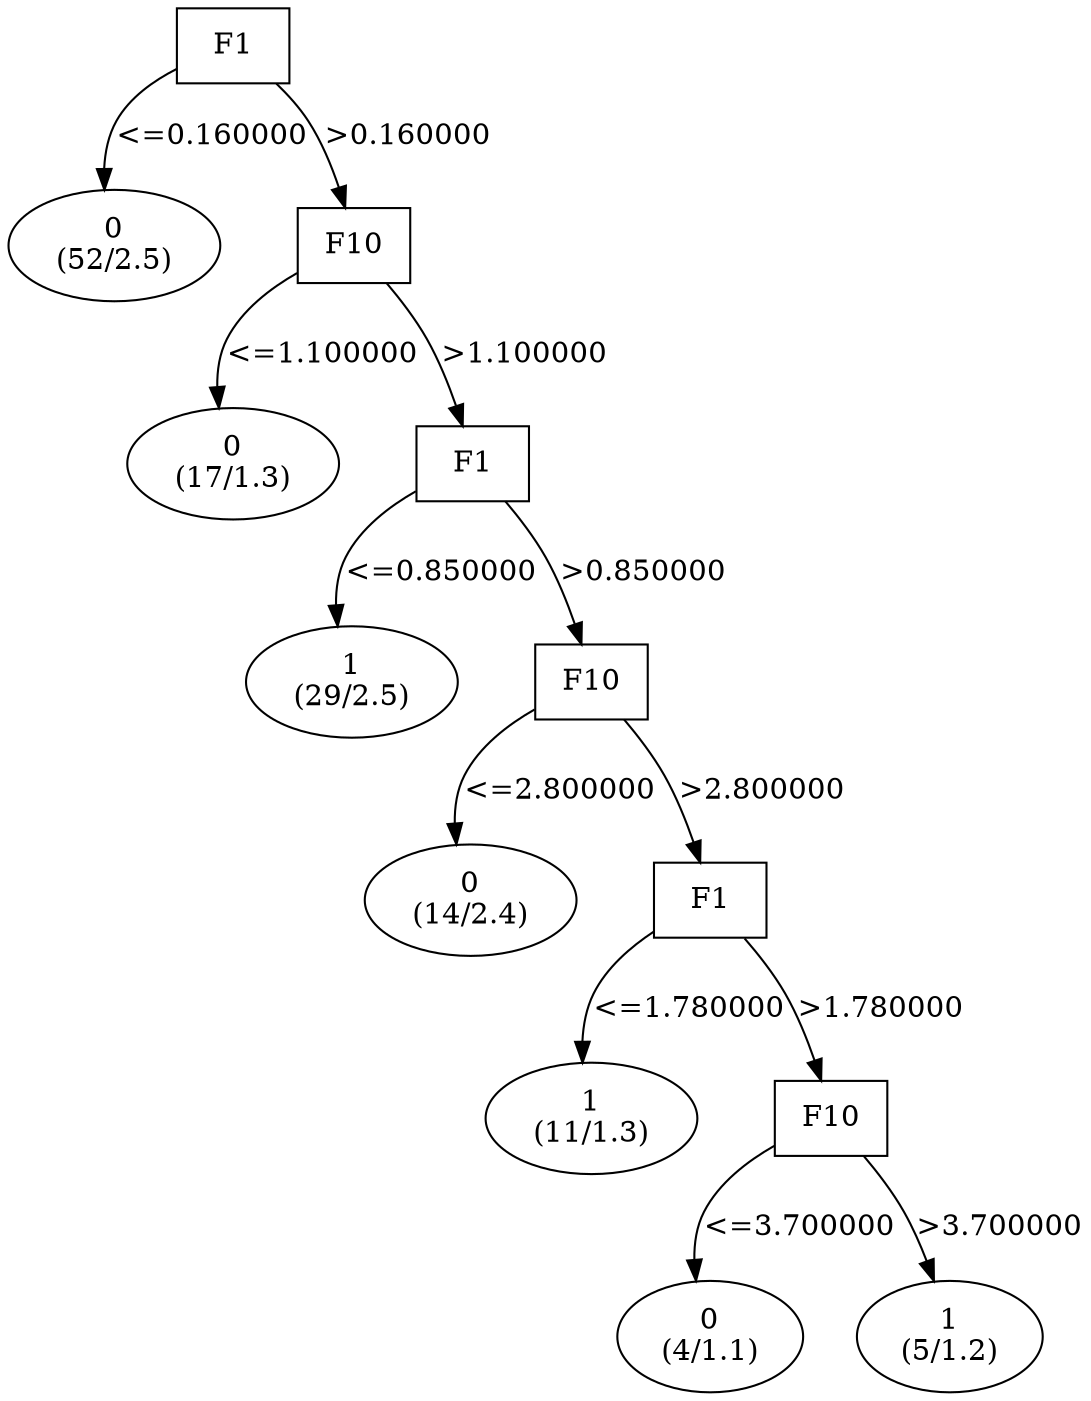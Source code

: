 digraph YaDT {
n0 [ shape=box, label="F1\n"]
n0 -> n1 [label="<=0.160000"]
n1 [ shape=ellipse, label="0\n(52/2.5)"]
n0 -> n2 [label=">0.160000"]
n2 [ shape=box, label="F10\n"]
n2 -> n3 [label="<=1.100000"]
n3 [ shape=ellipse, label="0\n(17/1.3)"]
n2 -> n4 [label=">1.100000"]
n4 [ shape=box, label="F1\n"]
n4 -> n5 [label="<=0.850000"]
n5 [ shape=ellipse, label="1\n(29/2.5)"]
n4 -> n6 [label=">0.850000"]
n6 [ shape=box, label="F10\n"]
n6 -> n7 [label="<=2.800000"]
n7 [ shape=ellipse, label="0\n(14/2.4)"]
n6 -> n8 [label=">2.800000"]
n8 [ shape=box, label="F1\n"]
n8 -> n9 [label="<=1.780000"]
n9 [ shape=ellipse, label="1\n(11/1.3)"]
n8 -> n10 [label=">1.780000"]
n10 [ shape=box, label="F10\n"]
n10 -> n11 [label="<=3.700000"]
n11 [ shape=ellipse, label="0\n(4/1.1)"]
n10 -> n12 [label=">3.700000"]
n12 [ shape=ellipse, label="1\n(5/1.2)"]
}
